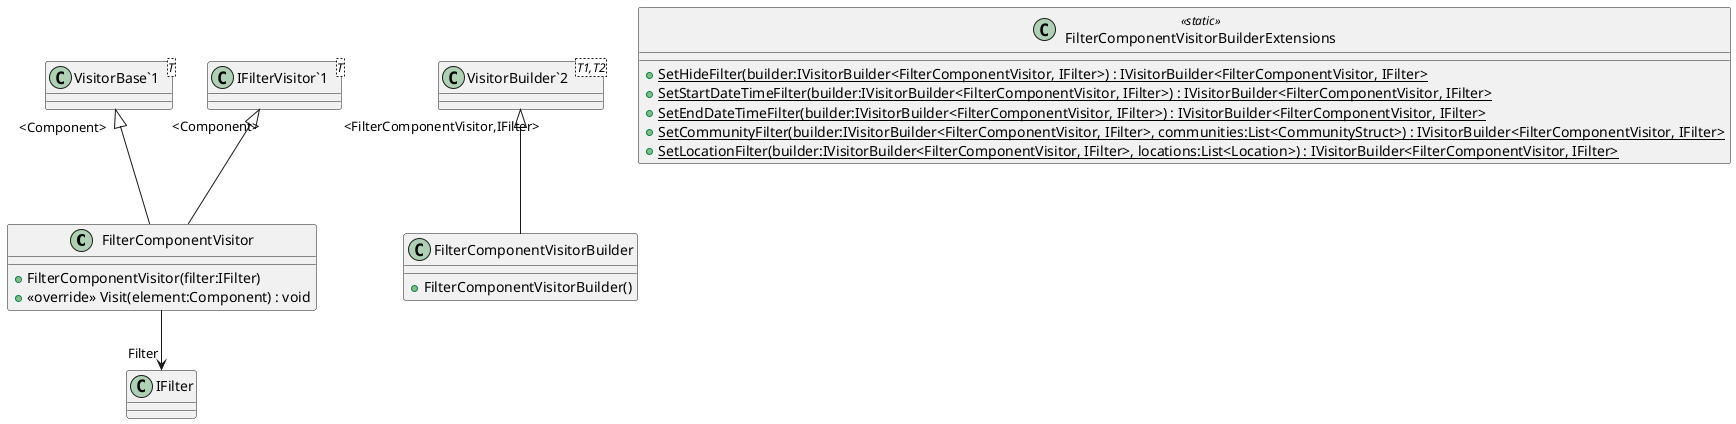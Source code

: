 @startuml
class FilterComponentVisitor {
    + FilterComponentVisitor(filter:IFilter)
    + <<override>> Visit(element:Component) : void
}
class FilterComponentVisitorBuilder {
    + FilterComponentVisitorBuilder()
}
class FilterComponentVisitorBuilderExtensions <<static>> {
    + {static} SetHideFilter(builder:IVisitorBuilder<FilterComponentVisitor, IFilter>) : IVisitorBuilder<FilterComponentVisitor, IFilter>
    + {static} SetStartDateTimeFilter(builder:IVisitorBuilder<FilterComponentVisitor, IFilter>) : IVisitorBuilder<FilterComponentVisitor, IFilter>
    + {static} SetEndDateTimeFilter(builder:IVisitorBuilder<FilterComponentVisitor, IFilter>) : IVisitorBuilder<FilterComponentVisitor, IFilter>
    + {static} SetCommunityFilter(builder:IVisitorBuilder<FilterComponentVisitor, IFilter>, communities:List<CommunityStruct>) : IVisitorBuilder<FilterComponentVisitor, IFilter>
    + {static} SetLocationFilter(builder:IVisitorBuilder<FilterComponentVisitor, IFilter>, locations:List<Location>) : IVisitorBuilder<FilterComponentVisitor, IFilter>
}
class "VisitorBase`1"<T> {
}
class "IFilterVisitor`1"<T> {
}
class "VisitorBuilder`2"<T1,T2> {
}
"VisitorBase`1" "<Component>" <|-- FilterComponentVisitor
"IFilterVisitor`1" "<Component>" <|-- FilterComponentVisitor
FilterComponentVisitor --> "Filter" IFilter
"VisitorBuilder`2" "<FilterComponentVisitor,IFilter>" <|-- FilterComponentVisitorBuilder
@enduml
